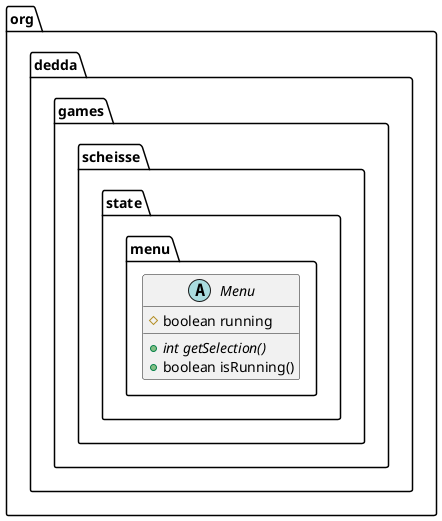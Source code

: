 @startuml
abstract class org.dedda.games.scheisse.state.menu.Menu{
    # boolean running
    + {abstract} int getSelection()
    + boolean isRunning()
}
@enduml